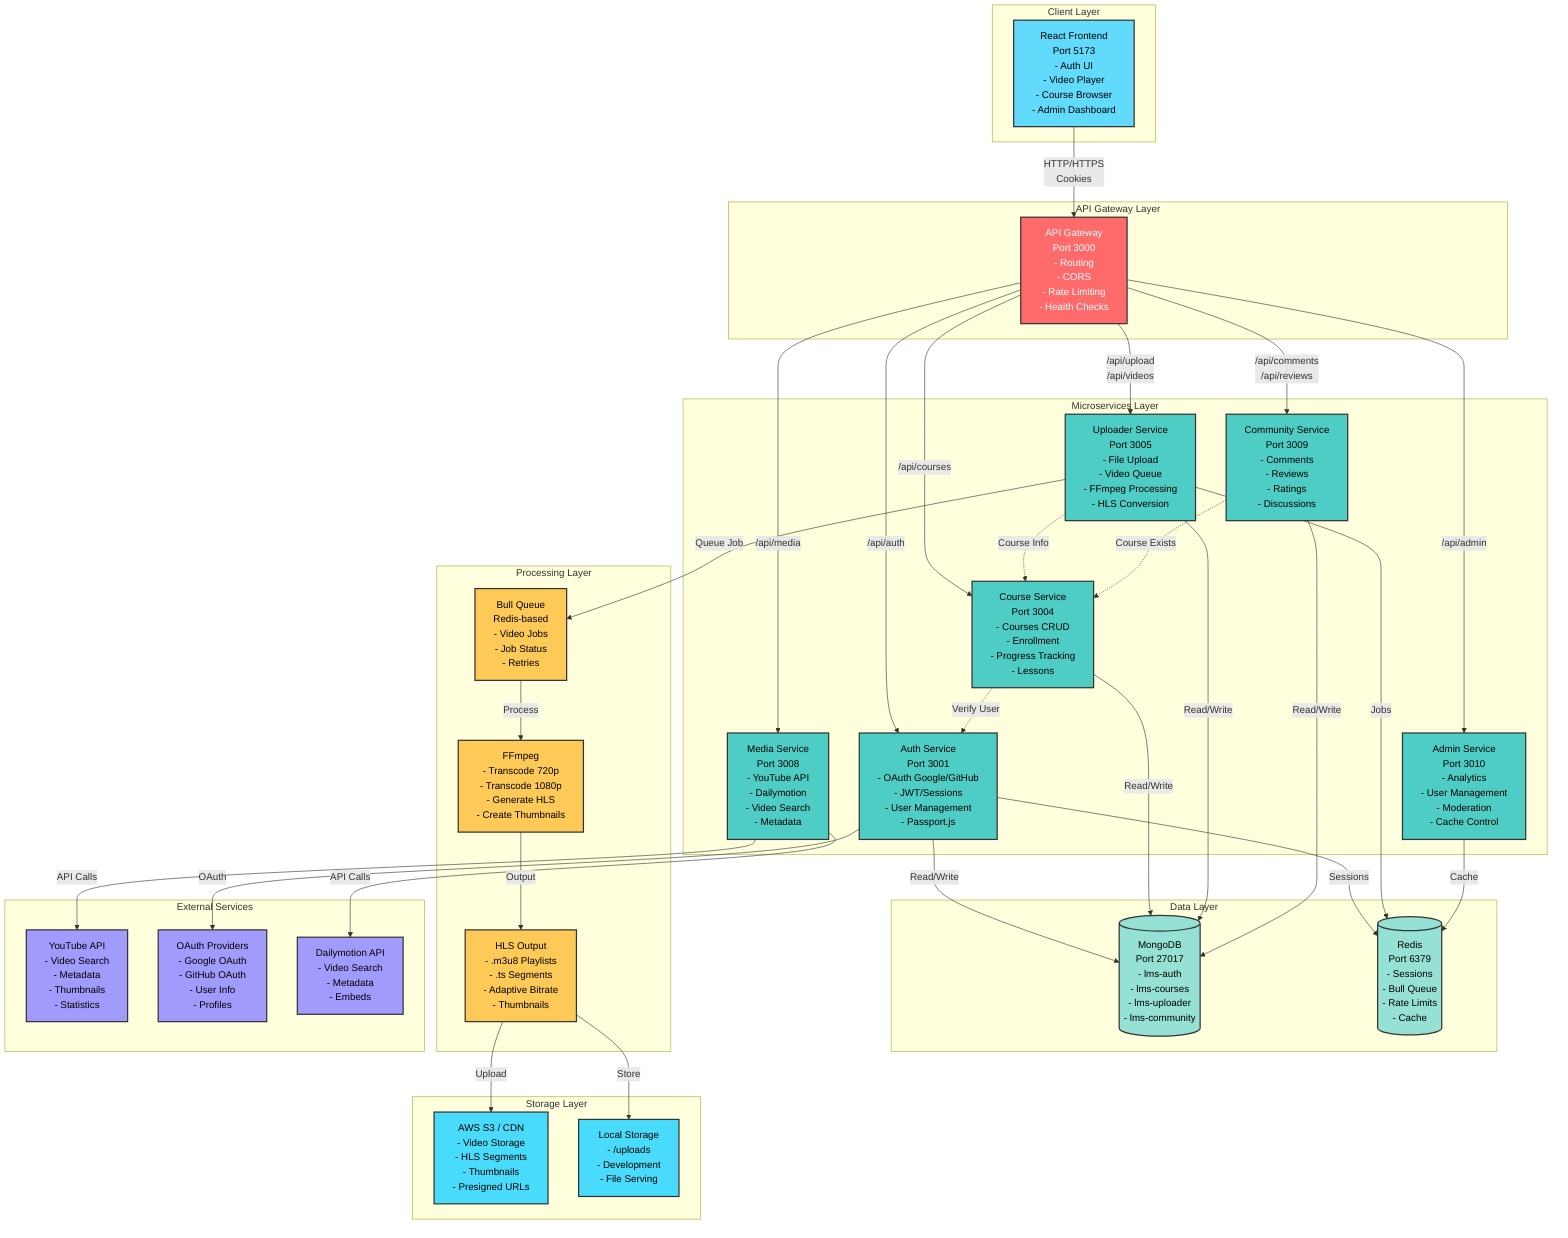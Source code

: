 %% LMS Microservices Architecture - Mermaid Diagram
%% View this at: https://mermaid.live or in GitHub

graph TB
    subgraph "Client Layer"
        FE[React Frontend<br/>Port 5173<br/>- Auth UI<br/>- Video Player<br/>- Course Browser<br/>- Admin Dashboard]
    end

    subgraph "API Gateway Layer"
        GW[API Gateway<br/>Port 3000<br/>- Routing<br/>- CORS<br/>- Rate Limiting<br/>- Health Checks]
    end

    subgraph "Microservices Layer"
        AUTH[Auth Service<br/>Port 3001<br/>- OAuth Google/GitHub<br/>- JWT/Sessions<br/>- User Management<br/>- Passport.js]
        
        COURSE[Course Service<br/>Port 3004<br/>- Courses CRUD<br/>- Enrollment<br/>- Progress Tracking<br/>- Lessons]
        
        UPLOAD[Uploader Service<br/>Port 3005<br/>- File Upload<br/>- Video Queue<br/>- FFmpeg Processing<br/>- HLS Conversion]
        
        MEDIA[Media Service<br/>Port 3008<br/>- YouTube API<br/>- Dailymotion<br/>- Video Search<br/>- Metadata]
        
        COMMUNITY[Community Service<br/>Port 3009<br/>- Comments<br/>- Reviews<br/>- Ratings<br/>- Discussions]
        
        ADMIN[Admin Service<br/>Port 3010<br/>- Analytics<br/>- User Management<br/>- Moderation<br/>- Cache Control]
    end

    subgraph "Data Layer"
        MONGO[(MongoDB<br/>Port 27017<br/>- lms-auth<br/>- lms-courses<br/>- lms-uploader<br/>- lms-community)]
        
        REDIS[(Redis<br/>Port 6379<br/>- Sessions<br/>- Bull Queue<br/>- Rate Limits<br/>- Cache)]
    end

    subgraph "Processing Layer"
        QUEUE[Bull Queue<br/>Redis-based<br/>- Video Jobs<br/>- Job Status<br/>- Retries]
        
        FFMPEG[FFmpeg<br/>- Transcode 720p<br/>- Transcode 1080p<br/>- Generate HLS<br/>- Create Thumbnails]
        
        HLS[HLS Output<br/>- .m3u8 Playlists<br/>- .ts Segments<br/>- Adaptive Bitrate<br/>- Thumbnails]
    end

    subgraph "Storage Layer"
        S3[AWS S3 / CDN<br/>- Video Storage<br/>- HLS Segments<br/>- Thumbnails<br/>- Presigned URLs]
        
        LOCAL[Local Storage<br/>- /uploads<br/>- Development<br/>- File Serving]
    end

    subgraph "External Services"
        YT[YouTube API<br/>- Video Search<br/>- Metadata<br/>- Thumbnails<br/>- Statistics]
        
        OAUTH[OAuth Providers<br/>- Google OAuth<br/>- GitHub OAuth<br/>- User Info<br/>- Profiles]
        
        DM[Dailymotion API<br/>- Video Search<br/>- Metadata<br/>- Embeds]
    end

    %% Client to Gateway
    FE -->|HTTP/HTTPS<br/>Cookies| GW

    %% Gateway to Services
    GW -->|/api/auth| AUTH
    GW -->|/api/courses| COURSE
    GW -->|/api/upload<br/>/api/videos| UPLOAD
    GW -->|/api/media| MEDIA
    GW -->|/api/comments<br/>/api/reviews| COMMUNITY
    GW -->|/api/admin| ADMIN

    %% Services to Data Layer
    AUTH -->|Read/Write| MONGO
    AUTH -->|Sessions| REDIS
    
    COURSE -->|Read/Write| MONGO
    
    UPLOAD -->|Read/Write| MONGO
    UPLOAD -->|Jobs| REDIS
    
    COMMUNITY -->|Read/Write| MONGO
    
    ADMIN -->|Cache| REDIS

    %% Video Processing Flow
    UPLOAD -->|Queue Job| QUEUE
    QUEUE -->|Process| FFMPEG
    FFMPEG -->|Output| HLS
    HLS -->|Upload| S3
    HLS -->|Store| LOCAL

    %% External Service Connections
    AUTH -->|OAuth| OAUTH
    MEDIA -->|API Calls| YT
    MEDIA -->|API Calls| DM

    %% Service to Service Communication
    COURSE -.->|Verify User| AUTH
    UPLOAD -.->|Course Info| COURSE
    COMMUNITY -.->|Course Exists| COURSE

    %% Styling
    classDef frontend fill:#61dafb,stroke:#333,stroke-width:2px,color:#000
    classDef gateway fill:#ff6b6b,stroke:#333,stroke-width:2px,color:#fff
    classDef service fill:#4ecdc4,stroke:#333,stroke-width:2px,color:#000
    classDef data fill:#95e1d3,stroke:#333,stroke-width:2px,color:#000
    classDef processing fill:#feca57,stroke:#333,stroke-width:2px,color:#000
    classDef storage fill:#48dbfb,stroke:#333,stroke-width:2px,color:#000
    classDef external fill:#a29bfe,stroke:#333,stroke-width:2px,color:#000

    class FE frontend
    class GW gateway
    class AUTH,COURSE,UPLOAD,MEDIA,COMMUNITY,ADMIN service
    class MONGO,REDIS data
    class QUEUE,FFMPEG,HLS processing
    class S3,LOCAL storage
    class YT,OAUTH,DM external